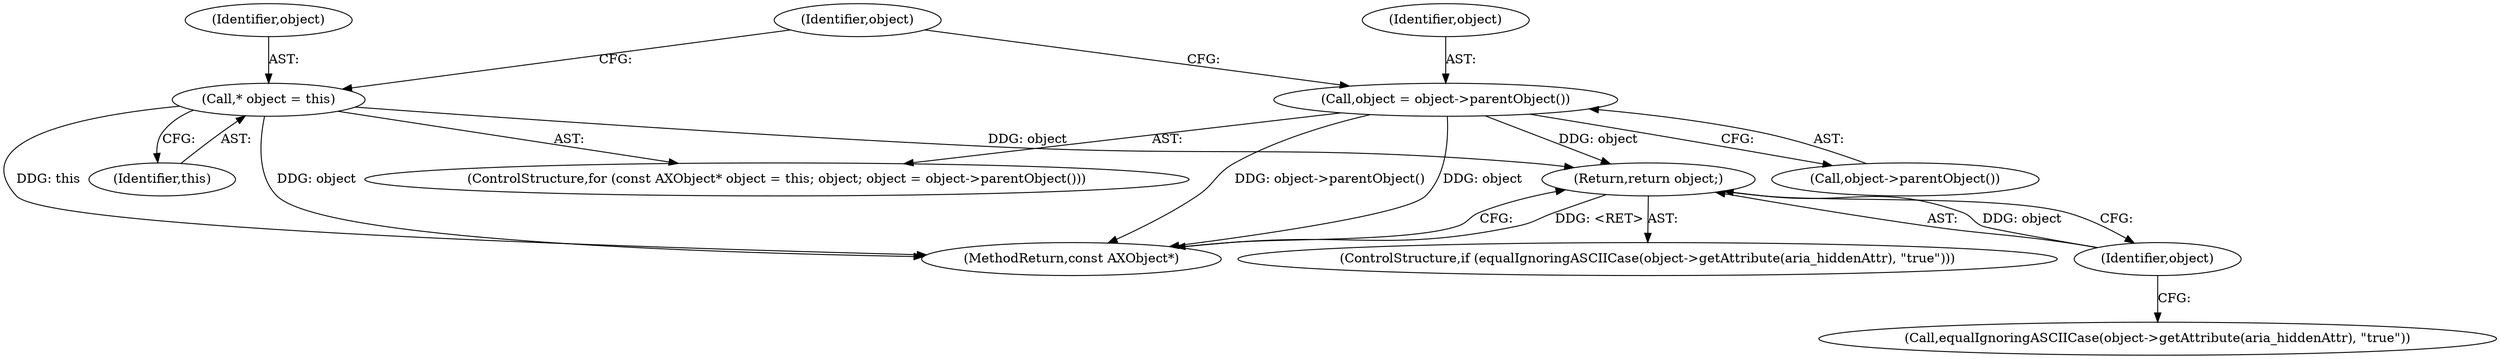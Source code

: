 digraph "0_Chrome_d27468a832d5316884bd02f459cbf493697fd7e1_21@pointer" {
"1000117" [label="(Return,return object;)"];
"1000118" [label="(Identifier,object)"];
"1000104" [label="(Call,* object = this)"];
"1000108" [label="(Call,object = object->parentObject())"];
"1000104" [label="(Call,* object = this)"];
"1000117" [label="(Return,return object;)"];
"1000107" [label="(Identifier,object)"];
"1000109" [label="(Identifier,object)"];
"1000112" [label="(ControlStructure,if (equalIgnoringASCIICase(object->getAttribute(aria_hiddenAttr), \"true\")))"];
"1000105" [label="(Identifier,object)"];
"1000113" [label="(Call,equalIgnoringASCIICase(object->getAttribute(aria_hiddenAttr), \"true\"))"];
"1000110" [label="(Call,object->parentObject())"];
"1000106" [label="(Identifier,this)"];
"1000102" [label="(ControlStructure,for (const AXObject* object = this; object; object = object->parentObject()))"];
"1000118" [label="(Identifier,object)"];
"1000121" [label="(MethodReturn,const AXObject*)"];
"1000108" [label="(Call,object = object->parentObject())"];
"1000117" -> "1000112"  [label="AST: "];
"1000117" -> "1000118"  [label="CFG: "];
"1000118" -> "1000117"  [label="AST: "];
"1000121" -> "1000117"  [label="CFG: "];
"1000117" -> "1000121"  [label="DDG: <RET>"];
"1000118" -> "1000117"  [label="DDG: object"];
"1000104" -> "1000117"  [label="DDG: object"];
"1000108" -> "1000117"  [label="DDG: object"];
"1000118" -> "1000113"  [label="CFG: "];
"1000104" -> "1000102"  [label="AST: "];
"1000104" -> "1000106"  [label="CFG: "];
"1000105" -> "1000104"  [label="AST: "];
"1000106" -> "1000104"  [label="AST: "];
"1000107" -> "1000104"  [label="CFG: "];
"1000104" -> "1000121"  [label="DDG: object"];
"1000104" -> "1000121"  [label="DDG: this"];
"1000108" -> "1000102"  [label="AST: "];
"1000108" -> "1000110"  [label="CFG: "];
"1000109" -> "1000108"  [label="AST: "];
"1000110" -> "1000108"  [label="AST: "];
"1000107" -> "1000108"  [label="CFG: "];
"1000108" -> "1000121"  [label="DDG: object->parentObject()"];
"1000108" -> "1000121"  [label="DDG: object"];
}
